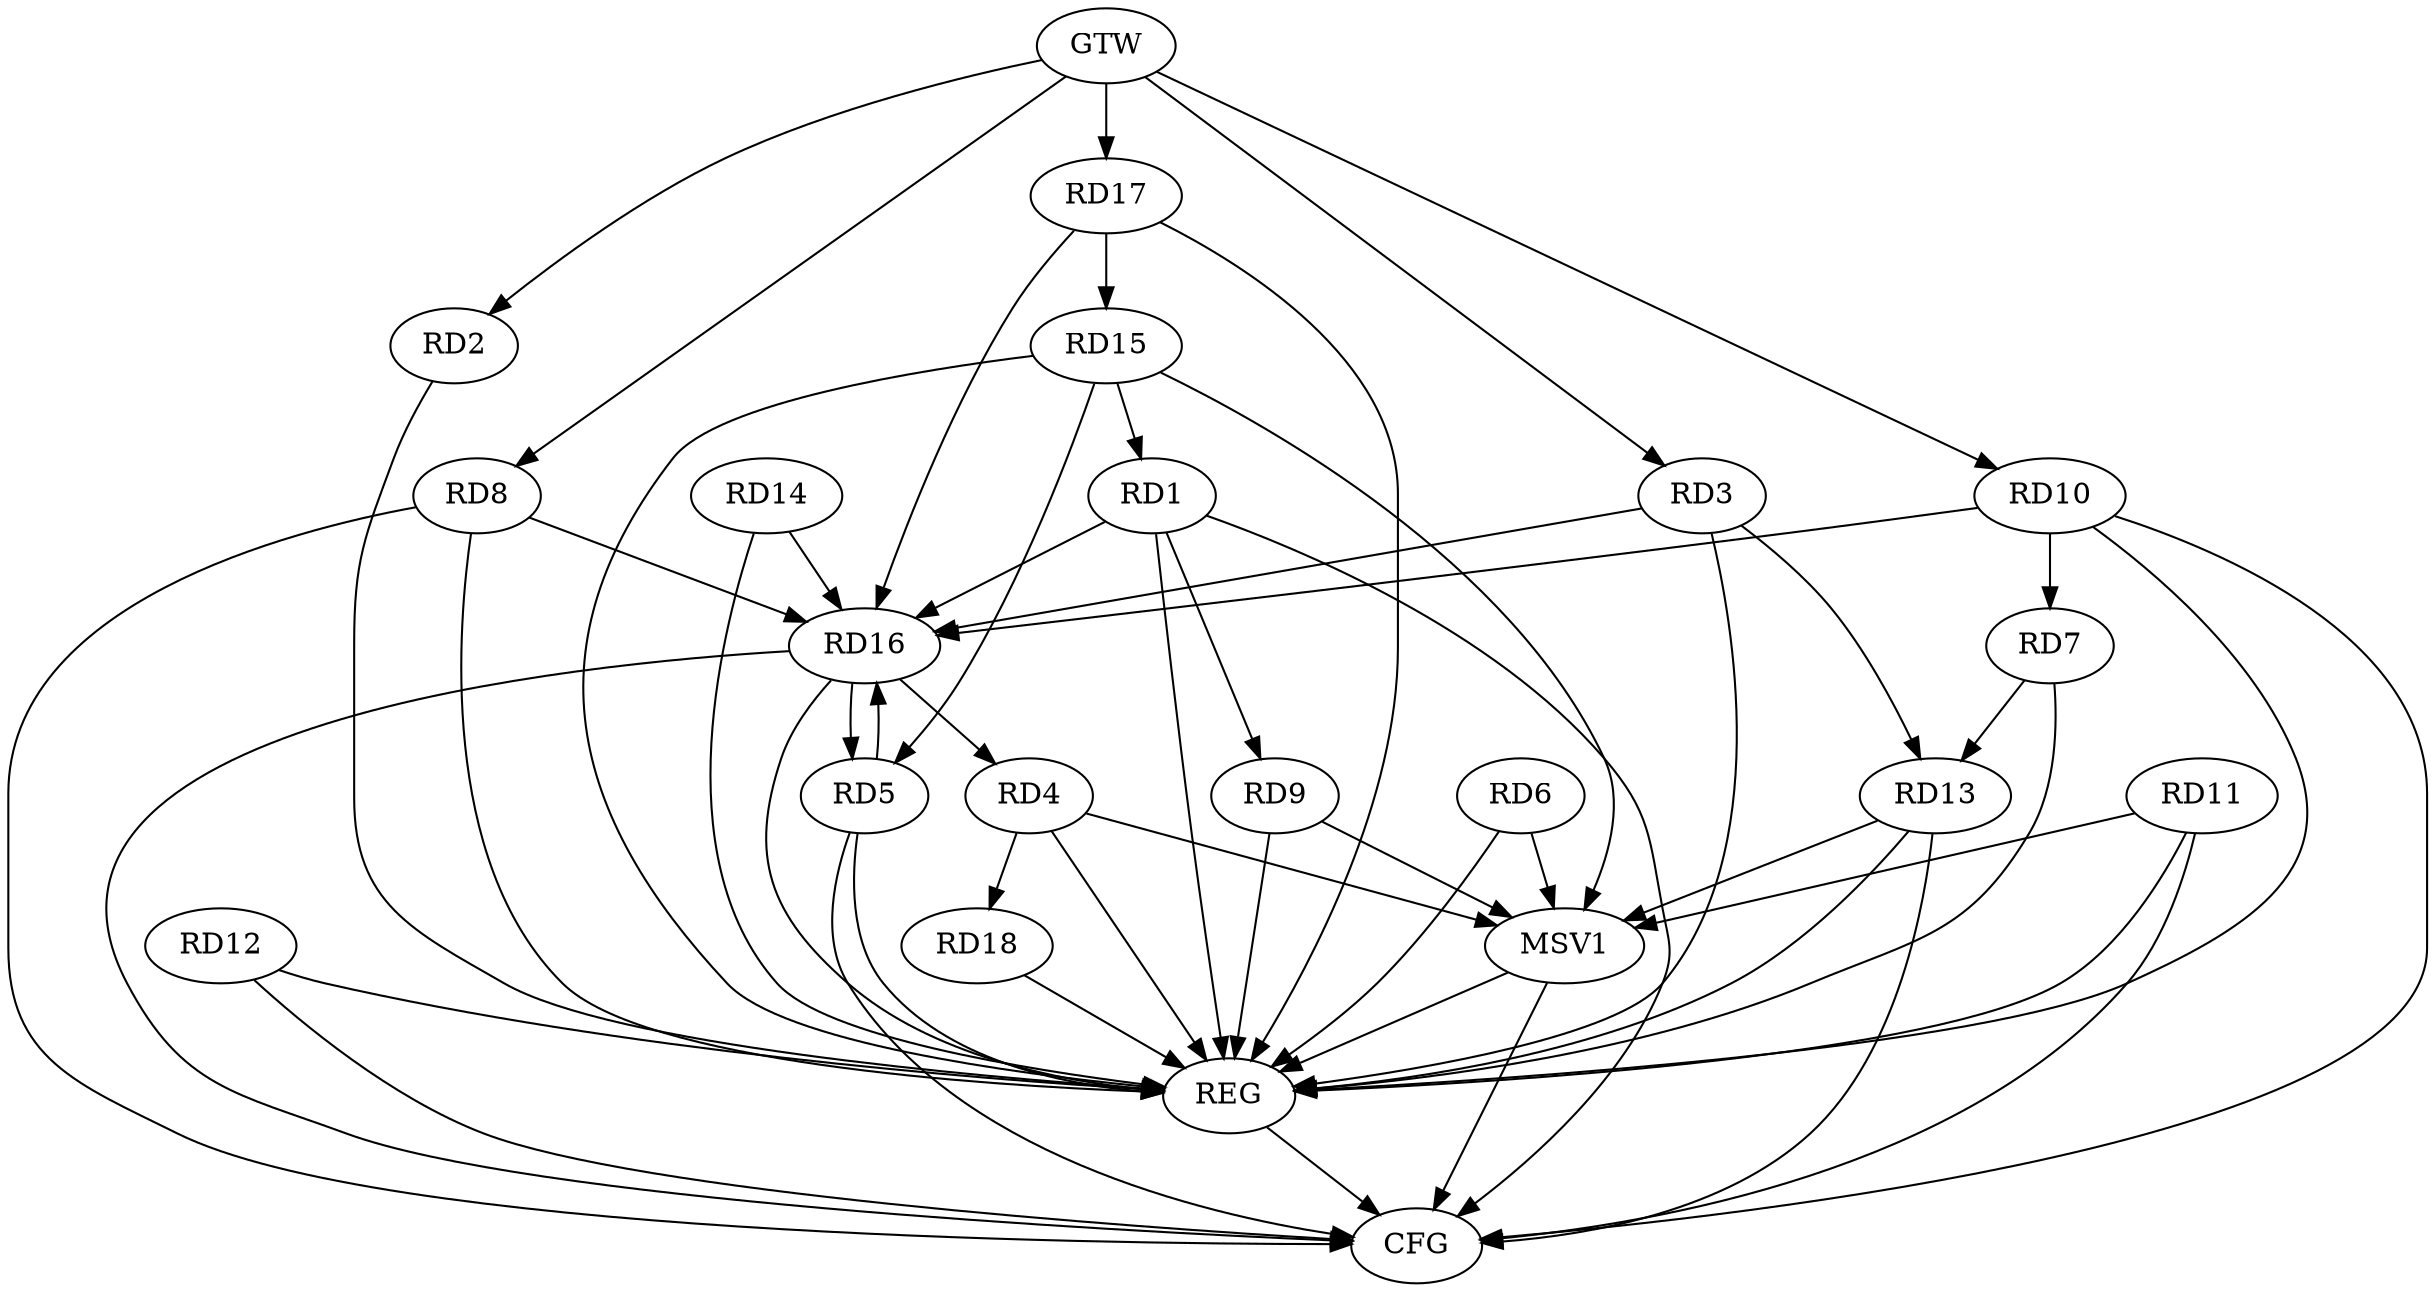 strict digraph G {
  RD1 [ label="RD1" ];
  RD2 [ label="RD2" ];
  RD3 [ label="RD3" ];
  RD4 [ label="RD4" ];
  RD5 [ label="RD5" ];
  RD6 [ label="RD6" ];
  RD7 [ label="RD7" ];
  RD8 [ label="RD8" ];
  RD9 [ label="RD9" ];
  RD10 [ label="RD10" ];
  RD11 [ label="RD11" ];
  RD12 [ label="RD12" ];
  RD13 [ label="RD13" ];
  RD14 [ label="RD14" ];
  RD15 [ label="RD15" ];
  RD16 [ label="RD16" ];
  RD17 [ label="RD17" ];
  RD18 [ label="RD18" ];
  GTW [ label="GTW" ];
  REG [ label="REG" ];
  CFG [ label="CFG" ];
  MSV1 [ label="MSV1" ];
  RD1 -> RD9;
  RD15 -> RD1;
  RD3 -> RD13;
  RD16 -> RD4;
  RD4 -> RD18;
  RD15 -> RD5;
  RD16 -> RD5;
  RD10 -> RD7;
  RD7 -> RD13;
  RD17 -> RD15;
  GTW -> RD2;
  GTW -> RD3;
  GTW -> RD8;
  GTW -> RD10;
  GTW -> RD17;
  RD1 -> REG;
  RD2 -> REG;
  RD3 -> REG;
  RD4 -> REG;
  RD5 -> REG;
  RD6 -> REG;
  RD7 -> REG;
  RD8 -> REG;
  RD9 -> REG;
  RD10 -> REG;
  RD11 -> REG;
  RD12 -> REG;
  RD13 -> REG;
  RD14 -> REG;
  RD15 -> REG;
  RD16 -> REG;
  RD17 -> REG;
  RD18 -> REG;
  RD1 -> CFG;
  RD13 -> CFG;
  RD16 -> CFG;
  RD10 -> CFG;
  RD11 -> CFG;
  RD5 -> CFG;
  RD8 -> CFG;
  RD12 -> CFG;
  REG -> CFG;
  RD17 -> RD16;
  RD10 -> RD16;
  RD3 -> RD16;
  RD14 -> RD16;
  RD1 -> RD16;
  RD5 -> RD16;
  RD8 -> RD16;
  RD4 -> MSV1;
  RD11 -> MSV1;
  RD13 -> MSV1;
  RD15 -> MSV1;
  RD9 -> MSV1;
  RD6 -> MSV1;
  MSV1 -> REG;
  MSV1 -> CFG;
}
